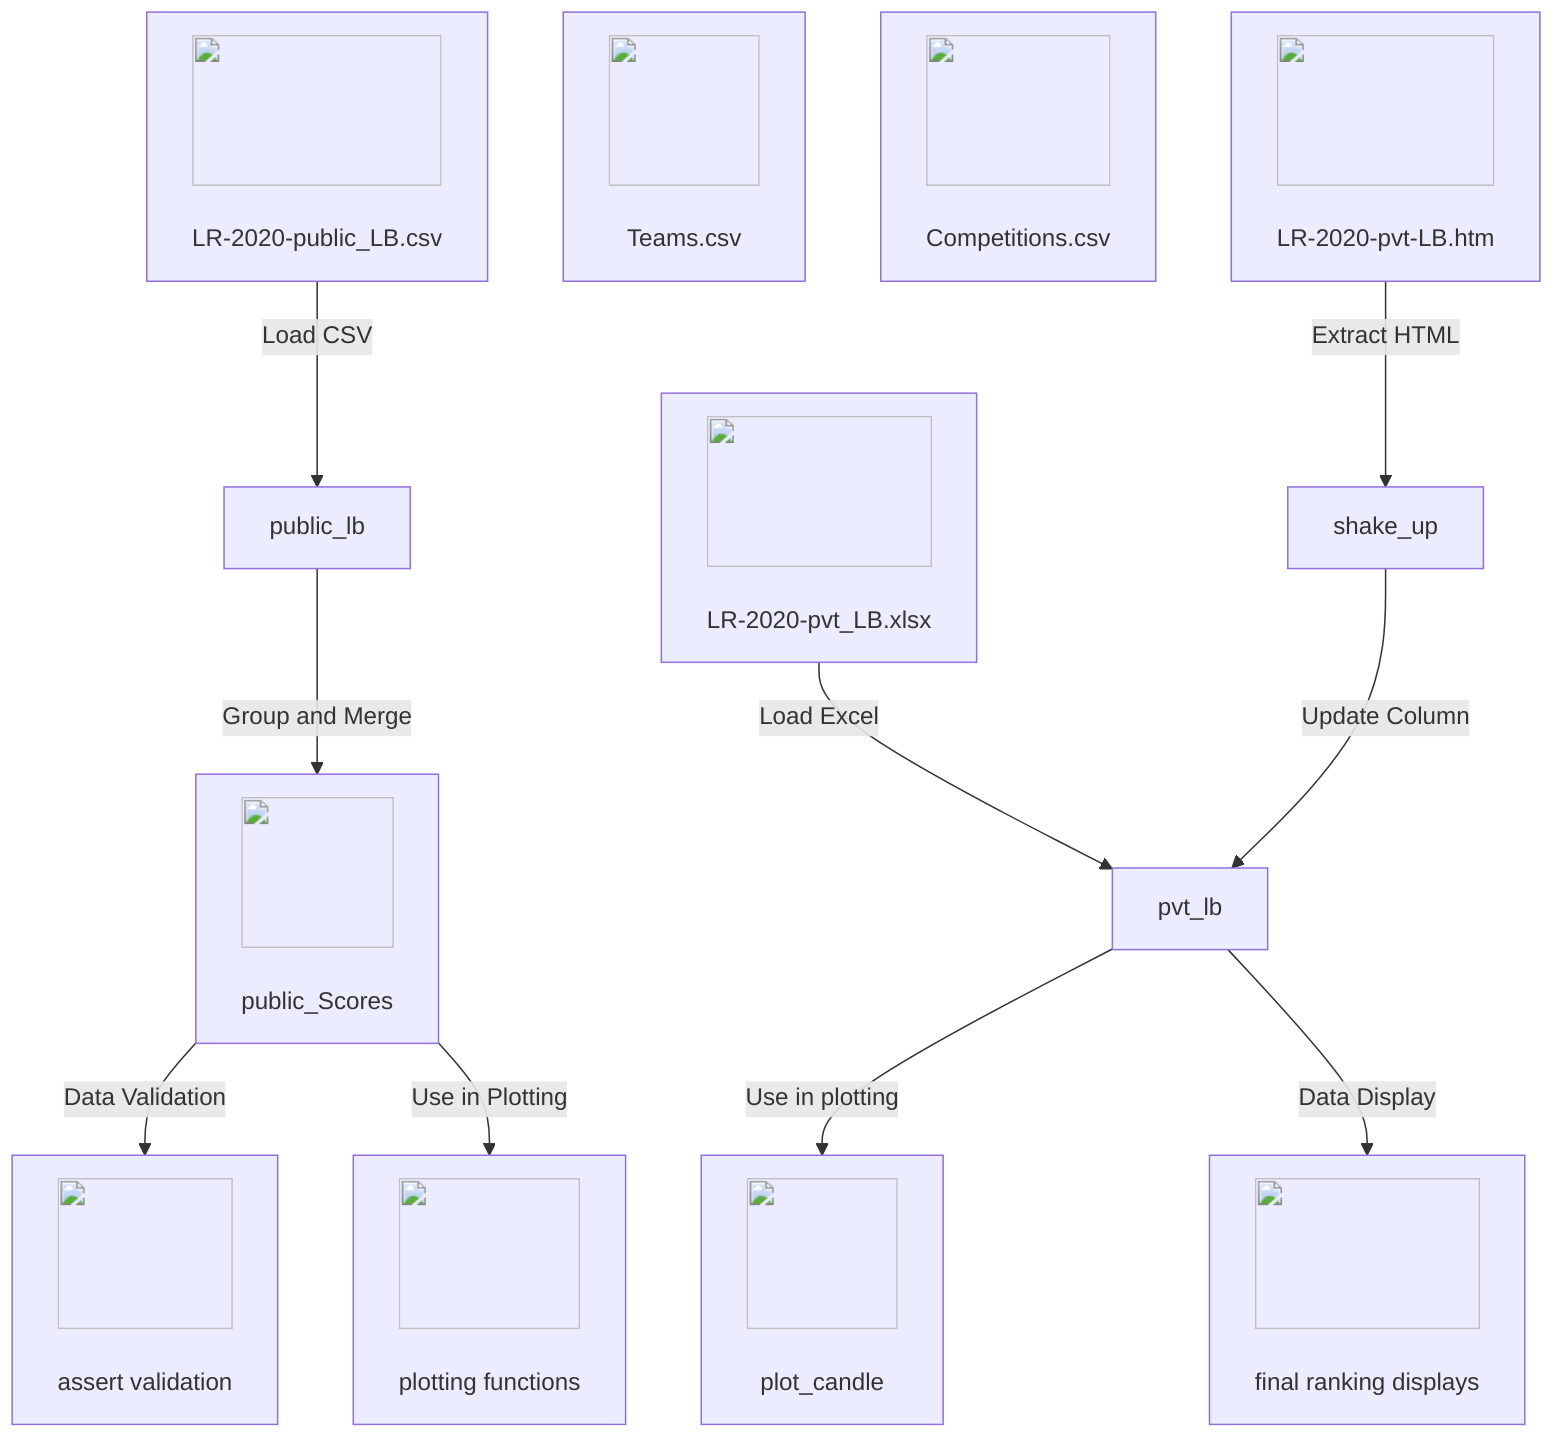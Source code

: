 flowchart TD
    %% Data Sources
    A["<img src='icons/file.svg' width=100 height=100/> <br/> LR-2020-public_LB.csv"] -->|Load CSV| B["public_lb"]
    A1["<img src='icons/file.svg' width=100 height=100/> <br/> Teams.csv"]
    A2["<img src='icons/file.svg' width=100 height=100/> <br/> Competitions.csv"]
    A3["<img src='icons/file.svg' width=100 height=100/> <br/> LR-2020-pvt-LB.htm"] -->|Extract HTML| D["shake_up"]
    A4["<img src='icons/file.svg' width=100 height=100/> <br/> LR-2020-pvt_LB.xlsx"] -->|Load Excel| C["pvt_lb"]

    %% Intermediate Variables
    B -->|Group and Merge| E["<img src='icons/table.svg' width=100 height=100/> <br/> public_Scores"]
    C -->|Use in plotting| F["<img src='icons/column_split.svg' width=100 height=100/> <br/> plot_candle"]
    D -->|Update Column| C

    %% Usage in Analysis
    E -->|Data Validation| G["<img src='icons/brain.svg' width=100 height=100/> <br/> assert validation"]
    E -->|Use in Plotting| H["<img src='icons/brain.svg' width=100 height=100/> <br/> plotting functions"]
    C -->|Data Display| I["<img src='icons/brain.svg' width=100 height=100/> <br/> final ranking displays"]

    %% Annotations
    %% A: Represents the loading of public leaderboard data from CSV.
    %% B: The DataFrame holding public leaderboard data.
    %% C: The DataFrame containing private leaderboard data.
    %% D: The array for shake-up data extracted from HTML.
    %% E: A DataFrame after grouping and merging public scores.
    %% F/G/H/I: Utilizations in data validation, plotting and displays.